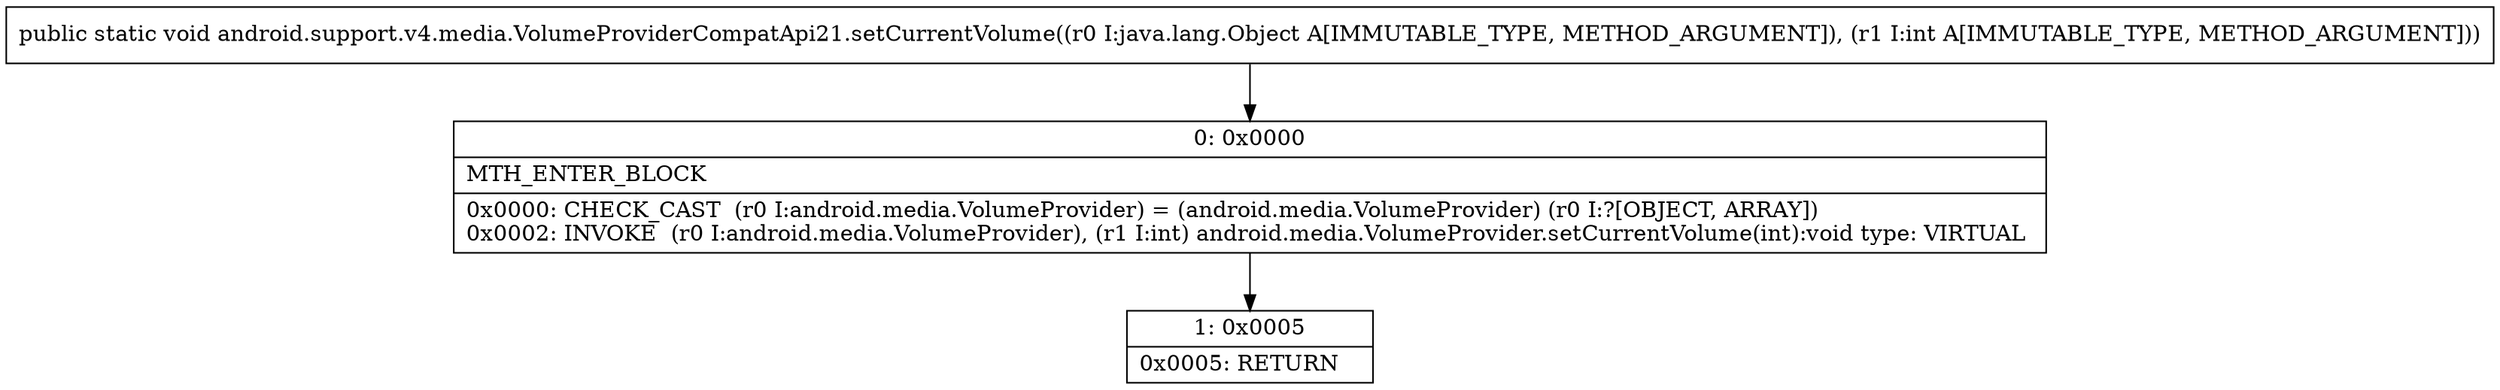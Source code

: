 digraph "CFG forandroid.support.v4.media.VolumeProviderCompatApi21.setCurrentVolume(Ljava\/lang\/Object;I)V" {
Node_0 [shape=record,label="{0\:\ 0x0000|MTH_ENTER_BLOCK\l|0x0000: CHECK_CAST  (r0 I:android.media.VolumeProvider) = (android.media.VolumeProvider) (r0 I:?[OBJECT, ARRAY]) \l0x0002: INVOKE  (r0 I:android.media.VolumeProvider), (r1 I:int) android.media.VolumeProvider.setCurrentVolume(int):void type: VIRTUAL \l}"];
Node_1 [shape=record,label="{1\:\ 0x0005|0x0005: RETURN   \l}"];
MethodNode[shape=record,label="{public static void android.support.v4.media.VolumeProviderCompatApi21.setCurrentVolume((r0 I:java.lang.Object A[IMMUTABLE_TYPE, METHOD_ARGUMENT]), (r1 I:int A[IMMUTABLE_TYPE, METHOD_ARGUMENT])) }"];
MethodNode -> Node_0;
Node_0 -> Node_1;
}


